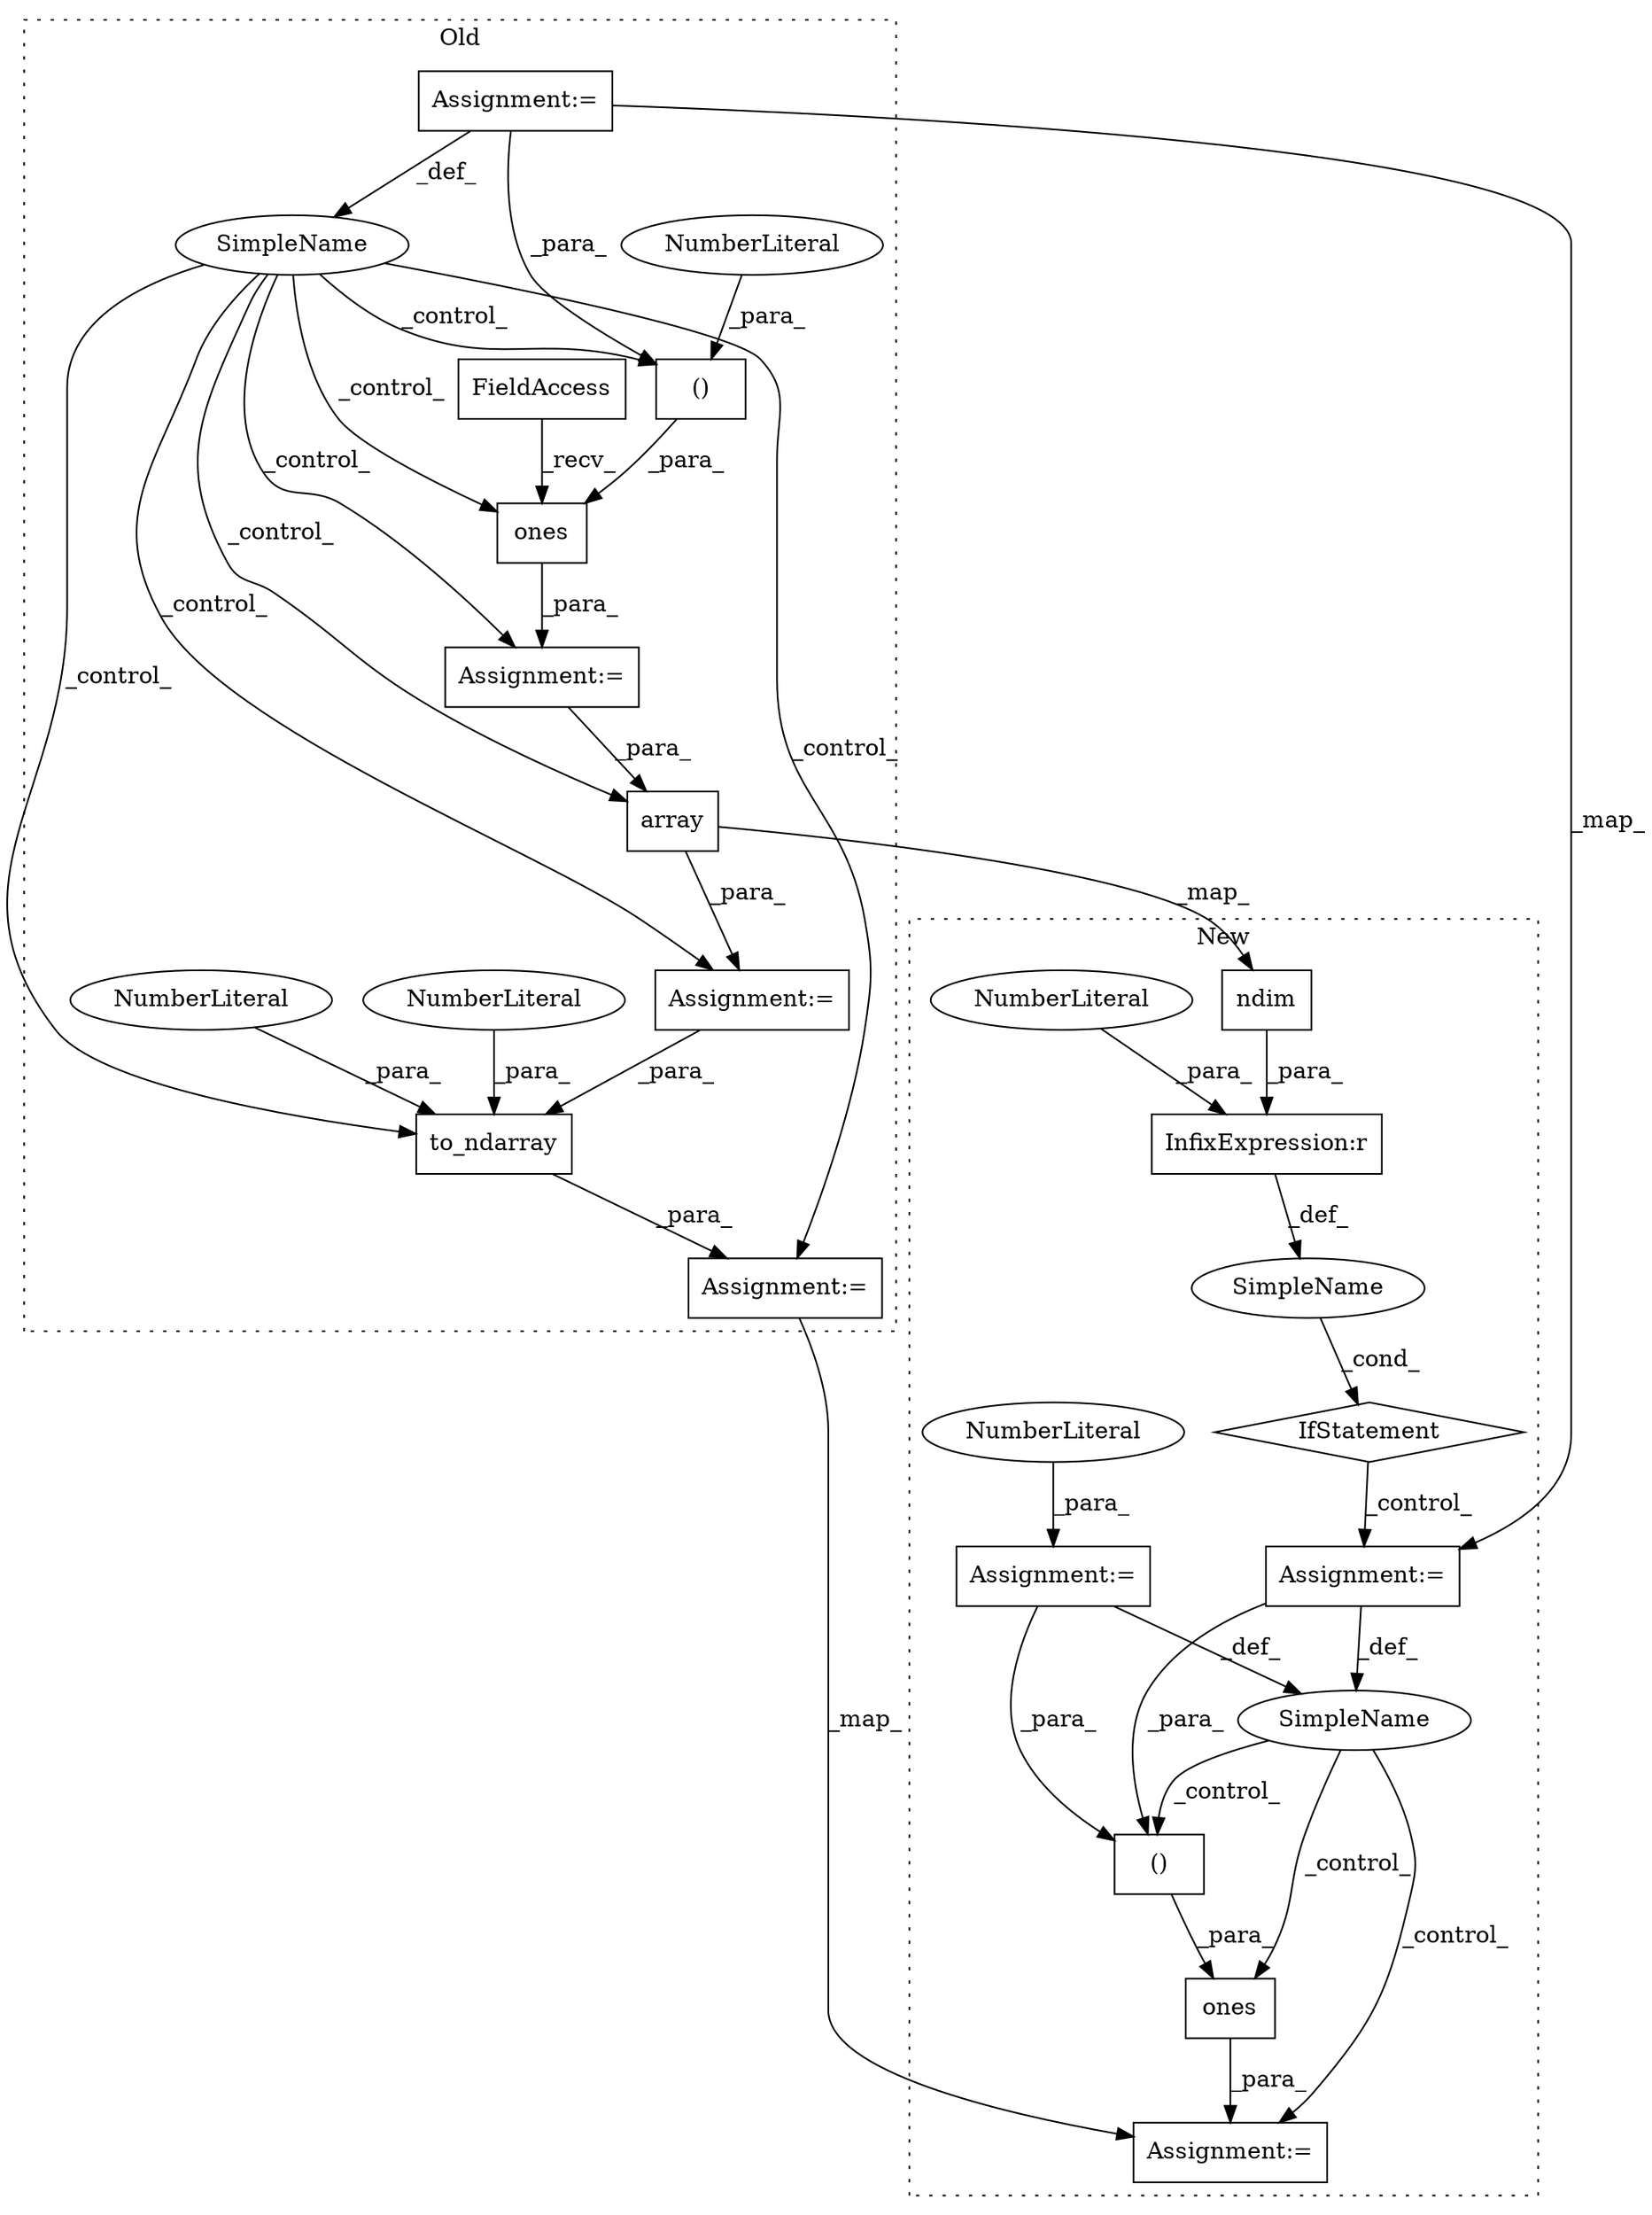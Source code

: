 digraph G {
subgraph cluster0 {
1 [label="array" a="32" s="5868,5881" l="6,1" shape="box"];
6 [label="()" a="106" s="5806" l="22" shape="box"];
7 [label="NumberLiteral" a="34" s="5827" l="1" shape="ellipse"];
8 [label="ones" a="32" s="5794,5828" l="12,2" shape="box"];
9 [label="FieldAccess" a="22" s="5776" l="9" shape="box"];
10 [label="SimpleName" a="42" s="" l="" shape="ellipse"];
13 [label="Assignment:=" a="7" s="5646" l="1" shape="box"];
19 [label="Assignment:=" a="7" s="5775" l="1" shape="box"];
20 [label="Assignment:=" a="7" s="5849" l="1" shape="box"];
21 [label="to_ndarray" a="32" s="5914,5936" l="11,1" shape="box"];
22 [label="NumberLiteral" a="34" s="5933" l="1" shape="ellipse"];
23 [label="NumberLiteral" a="34" s="5935" l="1" shape="ellipse"];
25 [label="Assignment:=" a="7" s="5895" l="1" shape="box"];
label = "Old";
style="dotted";
}
subgraph cluster1 {
2 [label="ndim" a="32" s="5670,5681" l="5,1" shape="box"];
3 [label="IfStatement" a="25" s="5648,5687" l="4,2" shape="diamond"];
4 [label="InfixExpression:r" a="27" s="5682" l="4" shape="box"];
5 [label="NumberLiteral" a="34" s="5686" l="1" shape="ellipse"];
11 [label="SimpleName" a="42" s="" l="" shape="ellipse"];
12 [label="Assignment:=" a="7" s="5705" l="1" shape="box"];
14 [label="()" a="106" s="5871" l="32" shape="box"];
15 [label="ones" a="32" s="5859,5903" l="12,2" shape="box"];
16 [label="SimpleName" a="42" s="" l="" shape="ellipse"];
17 [label="Assignment:=" a="7" s="5640" l="1" shape="box"];
18 [label="NumberLiteral" a="34" s="5641" l="1" shape="ellipse"];
24 [label="Assignment:=" a="7" s="5840" l="1" shape="box"];
label = "New";
style="dotted";
}
1 -> 20 [label="_para_"];
1 -> 2 [label="_map_"];
2 -> 4 [label="_para_"];
3 -> 12 [label="_control_"];
4 -> 11 [label="_def_"];
5 -> 4 [label="_para_"];
6 -> 8 [label="_para_"];
7 -> 6 [label="_para_"];
8 -> 19 [label="_para_"];
9 -> 8 [label="_recv_"];
10 -> 19 [label="_control_"];
10 -> 21 [label="_control_"];
10 -> 25 [label="_control_"];
10 -> 1 [label="_control_"];
10 -> 20 [label="_control_"];
10 -> 8 [label="_control_"];
10 -> 6 [label="_control_"];
11 -> 3 [label="_cond_"];
12 -> 16 [label="_def_"];
12 -> 14 [label="_para_"];
13 -> 10 [label="_def_"];
13 -> 6 [label="_para_"];
13 -> 12 [label="_map_"];
14 -> 15 [label="_para_"];
15 -> 24 [label="_para_"];
16 -> 15 [label="_control_"];
16 -> 24 [label="_control_"];
16 -> 14 [label="_control_"];
17 -> 14 [label="_para_"];
17 -> 16 [label="_def_"];
18 -> 17 [label="_para_"];
19 -> 1 [label="_para_"];
20 -> 21 [label="_para_"];
21 -> 25 [label="_para_"];
22 -> 21 [label="_para_"];
23 -> 21 [label="_para_"];
25 -> 24 [label="_map_"];
}